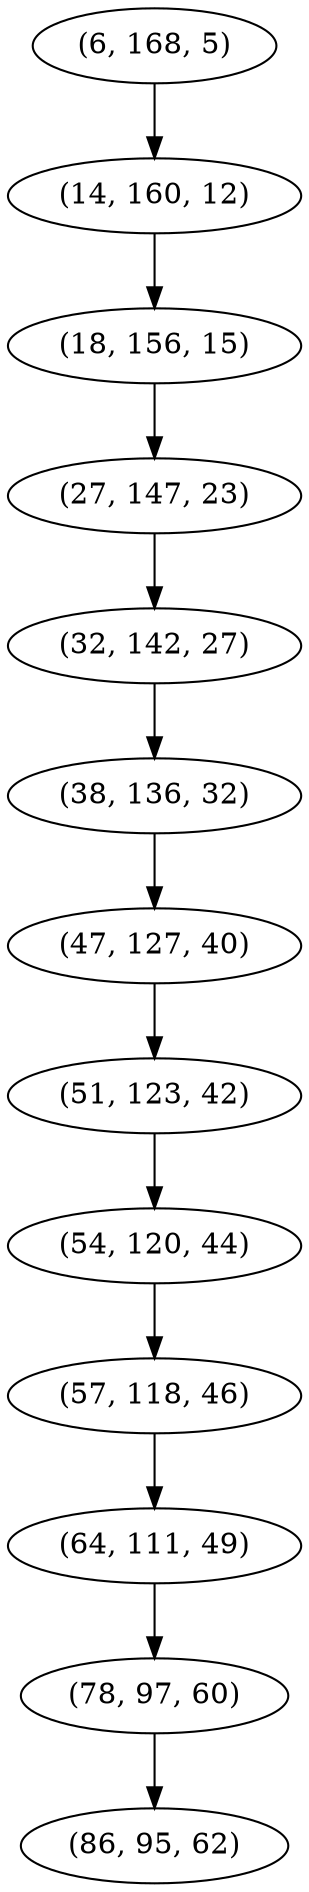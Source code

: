 digraph tree {
    "(6, 168, 5)";
    "(14, 160, 12)";
    "(18, 156, 15)";
    "(27, 147, 23)";
    "(32, 142, 27)";
    "(38, 136, 32)";
    "(47, 127, 40)";
    "(51, 123, 42)";
    "(54, 120, 44)";
    "(57, 118, 46)";
    "(64, 111, 49)";
    "(78, 97, 60)";
    "(86, 95, 62)";
    "(6, 168, 5)" -> "(14, 160, 12)";
    "(14, 160, 12)" -> "(18, 156, 15)";
    "(18, 156, 15)" -> "(27, 147, 23)";
    "(27, 147, 23)" -> "(32, 142, 27)";
    "(32, 142, 27)" -> "(38, 136, 32)";
    "(38, 136, 32)" -> "(47, 127, 40)";
    "(47, 127, 40)" -> "(51, 123, 42)";
    "(51, 123, 42)" -> "(54, 120, 44)";
    "(54, 120, 44)" -> "(57, 118, 46)";
    "(57, 118, 46)" -> "(64, 111, 49)";
    "(64, 111, 49)" -> "(78, 97, 60)";
    "(78, 97, 60)" -> "(86, 95, 62)";
}
